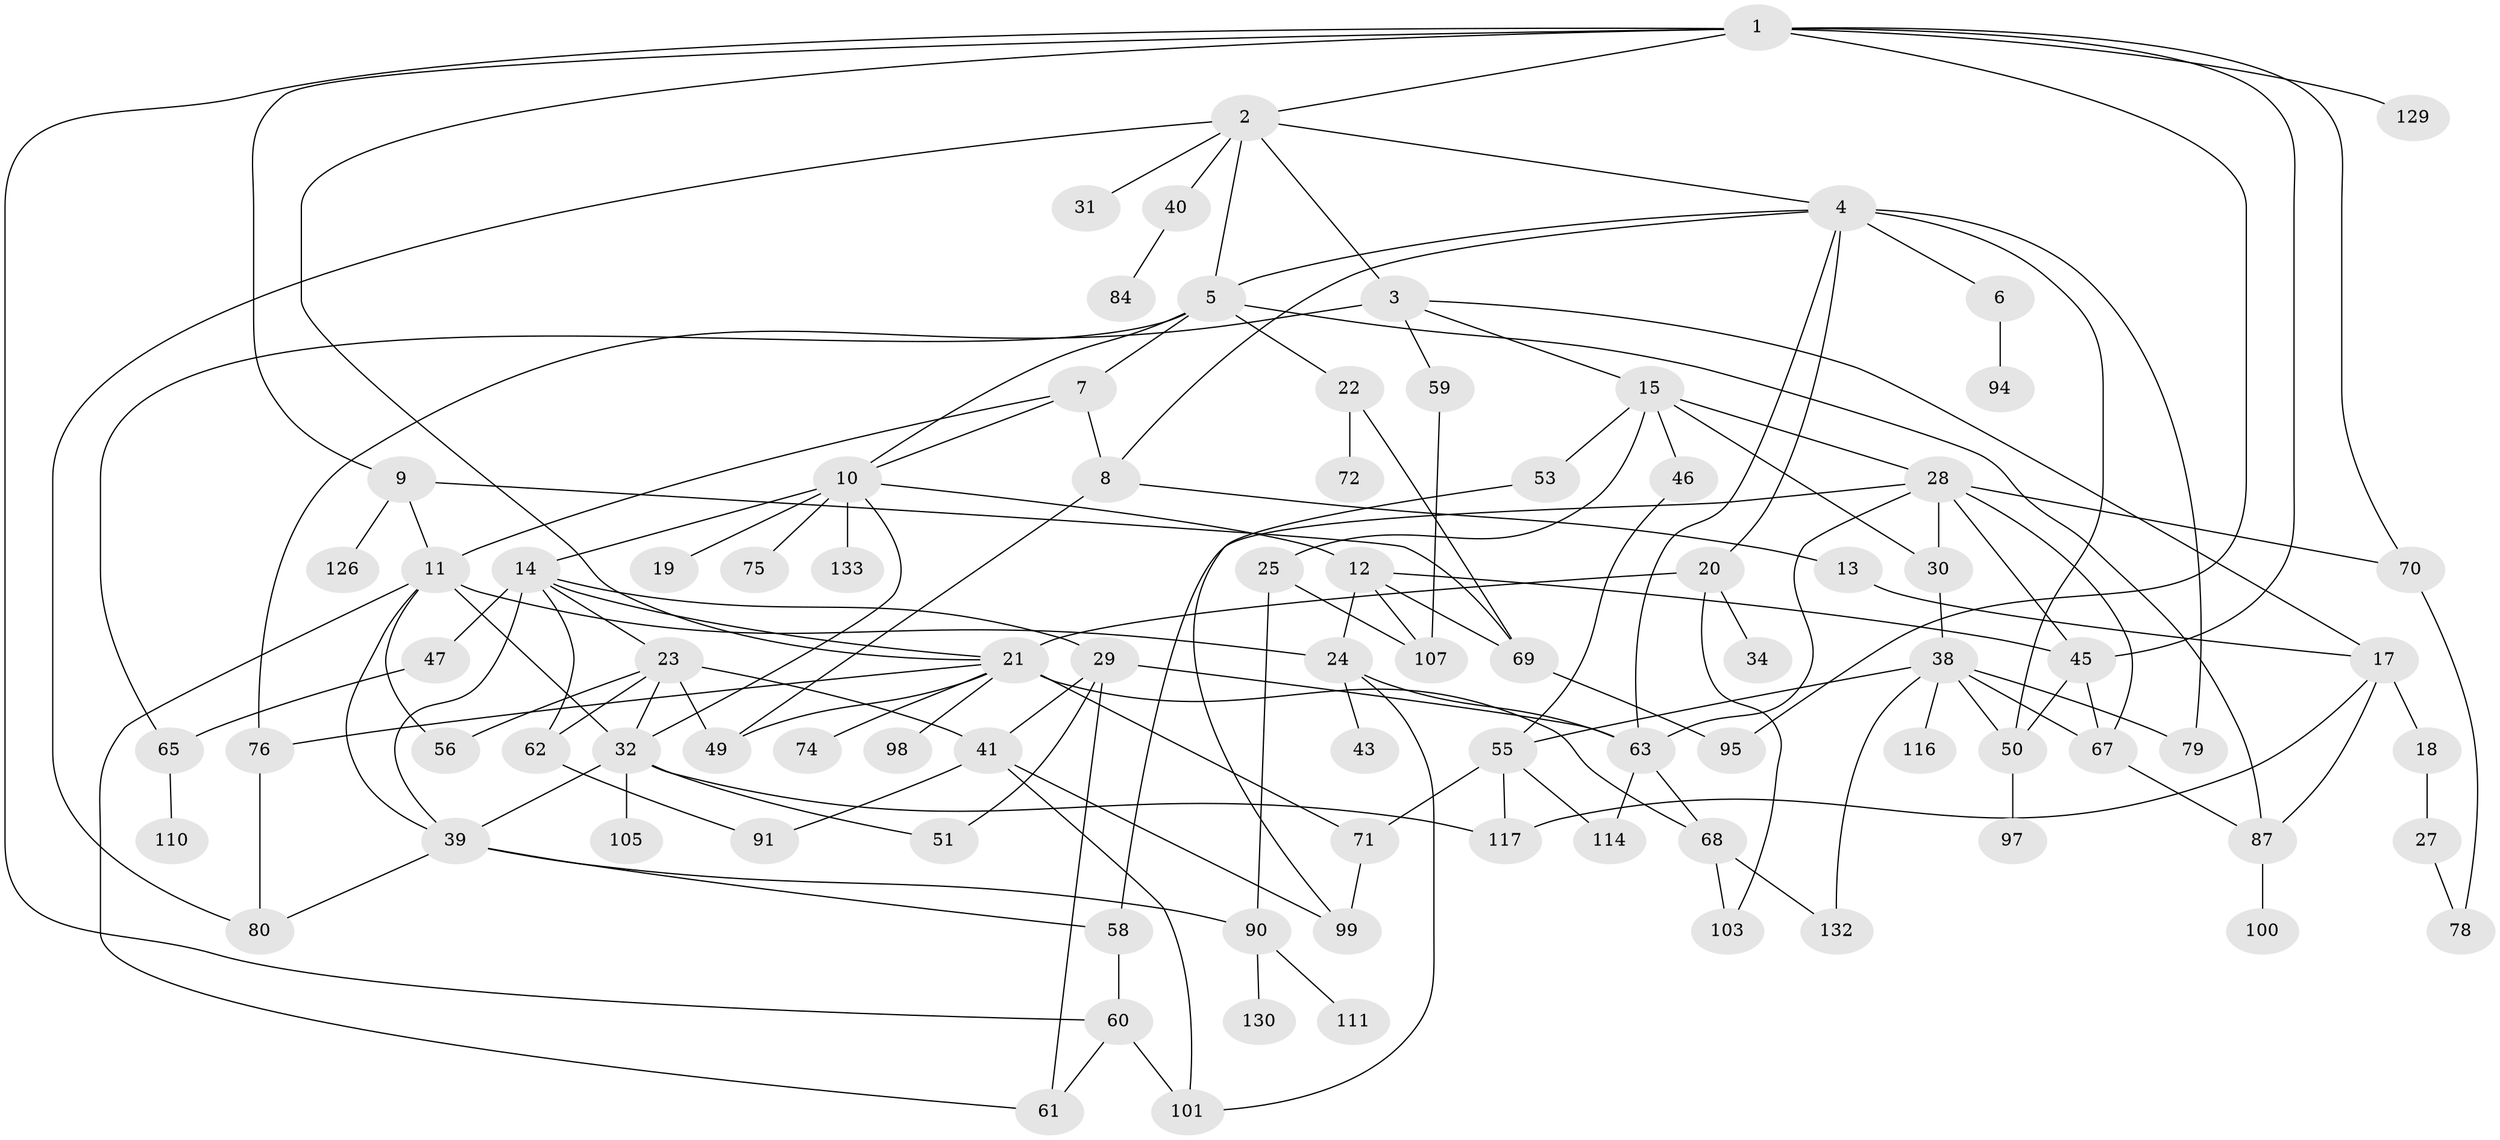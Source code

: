 // original degree distribution, {7: 0.029411764705882353, 9: 0.007352941176470588, 4: 0.125, 2: 0.2867647058823529, 8: 0.007352941176470588, 5: 0.058823529411764705, 6: 0.051470588235294115, 1: 0.19852941176470587, 3: 0.23529411764705882}
// Generated by graph-tools (version 1.1) at 2025/41/03/06/25 10:41:26]
// undirected, 88 vertices, 147 edges
graph export_dot {
graph [start="1"]
  node [color=gray90,style=filled];
  1 [super="+131"];
  2;
  3 [super="+136"];
  4 [super="+102"];
  5 [super="+16"];
  6;
  7;
  8;
  9 [super="+44"];
  10 [super="+83"];
  11 [super="+52"];
  12;
  13 [super="+88"];
  14 [super="+26"];
  15;
  17 [super="+108"];
  18;
  19;
  20 [super="+122"];
  21 [super="+64"];
  22;
  23 [super="+86"];
  24 [super="+37"];
  25 [super="+42"];
  27;
  28 [super="+33"];
  29 [super="+48"];
  30 [super="+54"];
  31;
  32 [super="+35"];
  34 [super="+36"];
  38 [super="+57"];
  39 [super="+112"];
  40;
  41 [super="+109"];
  43;
  45 [super="+92"];
  46 [super="+66"];
  47;
  49 [super="+124"];
  50;
  51;
  53 [super="+77"];
  55 [super="+104"];
  56;
  58 [super="+106"];
  59;
  60 [super="+134"];
  61 [super="+115"];
  62 [super="+73"];
  63 [super="+82"];
  65;
  67 [super="+135"];
  68 [super="+96"];
  69 [super="+85"];
  70 [super="+121"];
  71;
  72;
  74;
  75;
  76 [super="+93"];
  78 [super="+81"];
  79;
  80 [super="+128"];
  84;
  87 [super="+89"];
  90 [super="+118"];
  91;
  94;
  95;
  97;
  98;
  99 [super="+127"];
  100 [super="+113"];
  101 [super="+125"];
  103 [super="+120"];
  105;
  107 [super="+123"];
  110;
  111;
  114;
  116;
  117 [super="+119"];
  126;
  129;
  130;
  132;
  133;
  1 -- 2;
  1 -- 9;
  1 -- 21;
  1 -- 60;
  1 -- 70;
  1 -- 129;
  1 -- 45;
  1 -- 95;
  2 -- 3;
  2 -- 4;
  2 -- 31;
  2 -- 40;
  2 -- 80;
  2 -- 5;
  3 -- 15;
  3 -- 17;
  3 -- 59;
  3 -- 76 [weight=2];
  4 -- 5;
  4 -- 6;
  4 -- 20;
  4 -- 63;
  4 -- 8;
  4 -- 79;
  4 -- 50;
  5 -- 7;
  5 -- 22;
  5 -- 65;
  5 -- 87;
  5 -- 10;
  6 -- 94;
  7 -- 8;
  7 -- 10;
  7 -- 11;
  8 -- 13;
  8 -- 49;
  9 -- 126;
  9 -- 11;
  9 -- 69;
  10 -- 12 [weight=2];
  10 -- 14;
  10 -- 19;
  10 -- 75;
  10 -- 133;
  10 -- 32;
  11 -- 56;
  11 -- 24;
  11 -- 32;
  11 -- 61;
  11 -- 39;
  12 -- 24;
  12 -- 69;
  12 -- 45;
  12 -- 107;
  13 -- 17;
  14 -- 23;
  14 -- 39;
  14 -- 62;
  14 -- 21;
  14 -- 29;
  14 -- 47;
  15 -- 25;
  15 -- 28;
  15 -- 30;
  15 -- 46;
  15 -- 53;
  17 -- 18;
  17 -- 117;
  17 -- 87;
  18 -- 27;
  20 -- 34;
  20 -- 103;
  20 -- 21;
  21 -- 68;
  21 -- 74;
  21 -- 49;
  21 -- 98;
  21 -- 71;
  21 -- 76;
  22 -- 72;
  22 -- 69;
  23 -- 32;
  23 -- 41;
  23 -- 49;
  23 -- 62;
  23 -- 56;
  24 -- 43;
  24 -- 63;
  24 -- 101;
  25 -- 107;
  25 -- 90;
  27 -- 78;
  28 -- 70;
  28 -- 58;
  28 -- 45;
  28 -- 67;
  28 -- 63;
  28 -- 30;
  29 -- 51;
  29 -- 61 [weight=2];
  29 -- 41;
  29 -- 63;
  30 -- 38;
  32 -- 51;
  32 -- 105;
  32 -- 117;
  32 -- 39;
  38 -- 55;
  38 -- 79;
  38 -- 116;
  38 -- 132;
  38 -- 50;
  38 -- 67;
  39 -- 80;
  39 -- 90;
  39 -- 58;
  40 -- 84;
  41 -- 99;
  41 -- 91;
  41 -- 101;
  45 -- 50;
  45 -- 67;
  46 -- 55;
  47 -- 65;
  50 -- 97;
  53 -- 99;
  55 -- 114;
  55 -- 71;
  55 -- 117;
  58 -- 60;
  59 -- 107;
  60 -- 101;
  60 -- 61;
  62 -- 91;
  63 -- 114;
  63 -- 68;
  65 -- 110;
  67 -- 87;
  68 -- 132;
  68 -- 103;
  69 -- 95;
  70 -- 78;
  71 -- 99;
  76 -- 80;
  87 -- 100;
  90 -- 111;
  90 -- 130;
}
